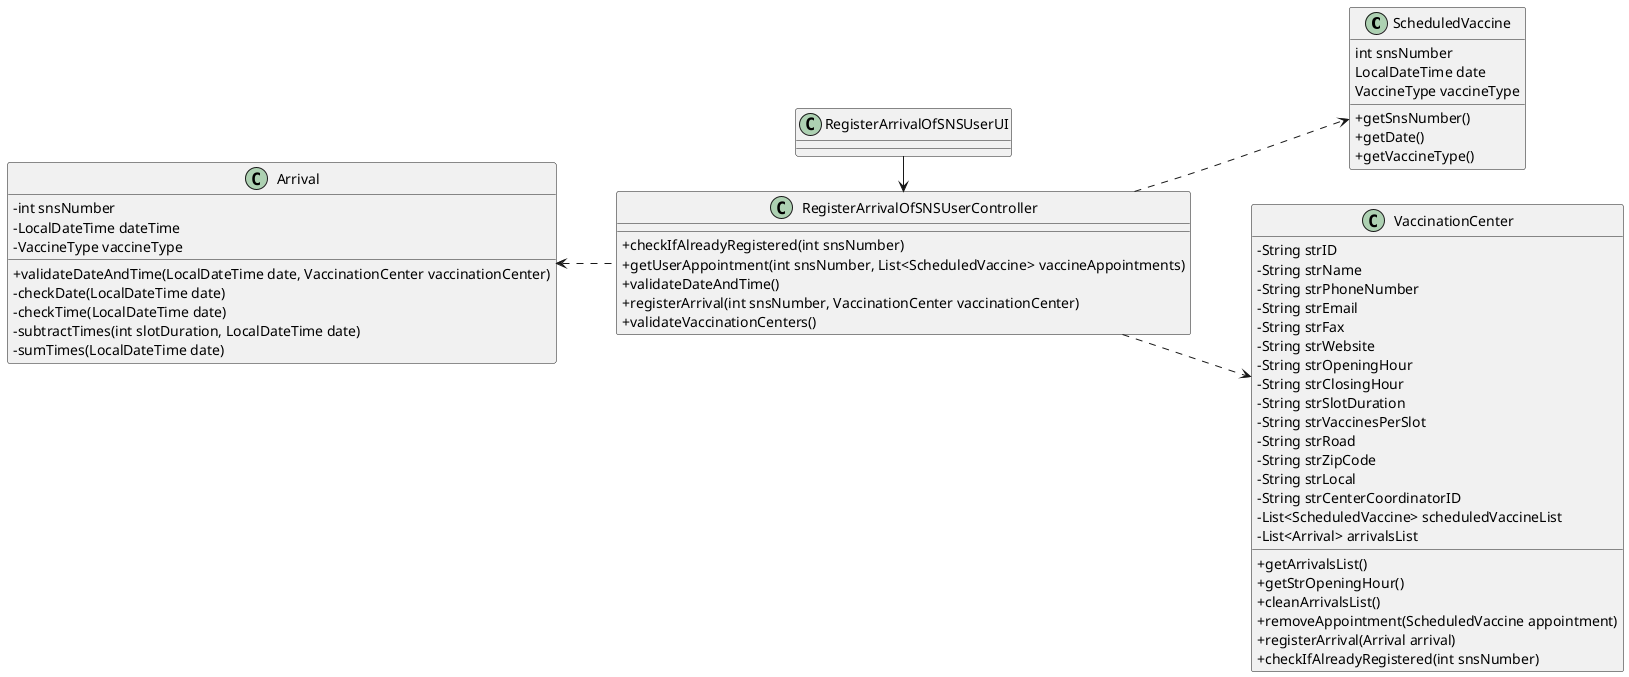 @startuml
'https://plantuml.com/class-diagram

skinparam classAttributeIconSize 0


class ScheduledVaccine {
int snsNumber
LocalDateTime date
VaccineType vaccineType
+getSnsNumber()
+getDate()
+getVaccineType()
}

'class Company

class VaccinationCenter {
-String strID
-String strName
-String strPhoneNumber
-String strEmail
-String strFax
-String strWebsite
-String strOpeningHour
-String strClosingHour
-String strSlotDuration
-String strVaccinesPerSlot
-String strRoad
-String strZipCode
-String strLocal
-String strCenterCoordinatorID
-List<ScheduledVaccine> scheduledVaccineList
-List<Arrival> arrivalsList
+getArrivalsList()
+getStrOpeningHour()
+cleanArrivalsList()
+removeAppointment(ScheduledVaccine appointment)
+registerArrival(Arrival arrival)
+checkIfAlreadyRegistered(int snsNumber)
}


class RegisterArrivalOfSNSUserUI

class RegisterArrivalOfSNSUserController{
+checkIfAlreadyRegistered(int snsNumber)
+getUserAppointment(int snsNumber, List<ScheduledVaccine> vaccineAppointments)
+validateDateAndTime()
+registerArrival(int snsNumber, VaccinationCenter vaccinationCenter)
+validateVaccinationCenters()
}

class Arrival {
-int snsNumber
-LocalDateTime dateTime
-VaccineType vaccineType
+validateDateAndTime(LocalDateTime date, VaccinationCenter vaccinationCenter)
-checkDate(LocalDateTime date)
-checkTime(LocalDateTime date)
-subtractTimes(int slotDuration, LocalDateTime date)
-sumTimes(LocalDateTime date)
}


left to right direction

RegisterArrivalOfSNSUserController .up-> Arrival
RegisterArrivalOfSNSUserController ..> VaccinationCenter
RegisterArrivalOfSNSUserController ..> ScheduledVaccine
RegisterArrivalOfSNSUserUI -> RegisterArrivalOfSNSUserController

@enduml
